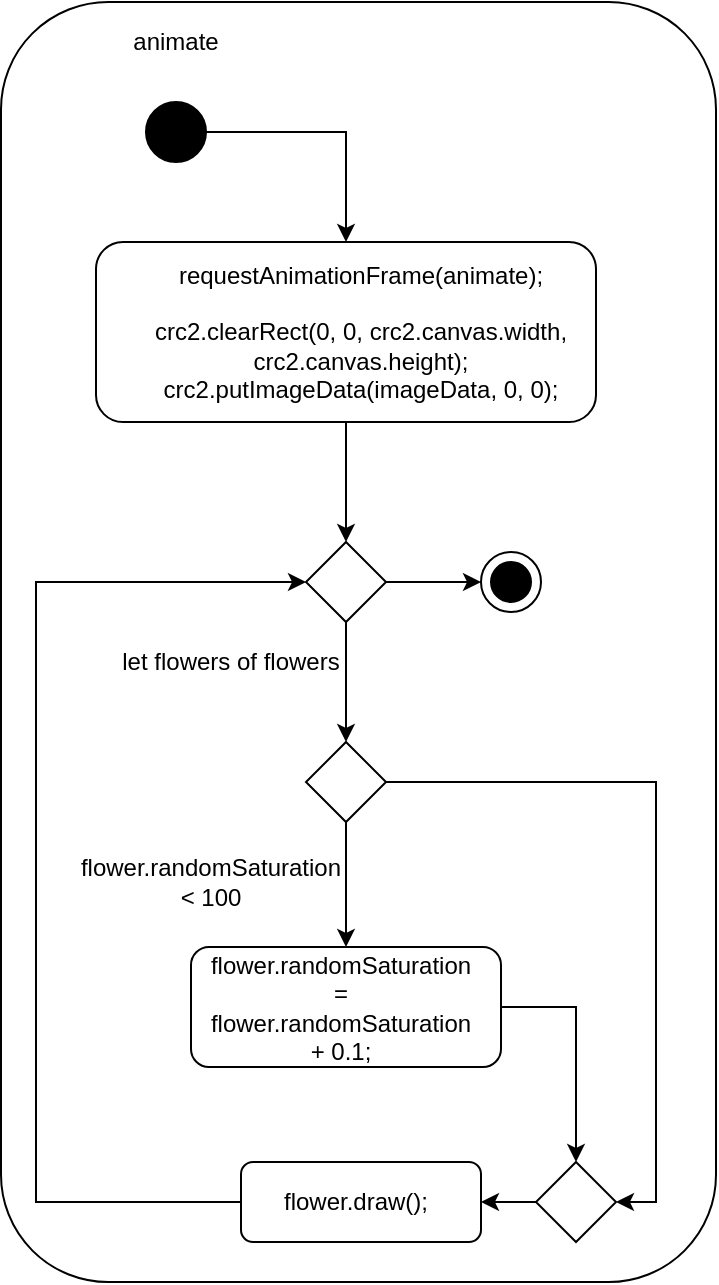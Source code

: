 <mxfile version="14.5.1" type="device"><diagram id="13Ri6-_VUV_9mxAk5tz0" name="Seite-1"><mxGraphModel dx="384" dy="856" grid="1" gridSize="10" guides="1" tooltips="1" connect="1" arrows="1" fold="1" page="1" pageScale="1" pageWidth="1654" pageHeight="1169" math="0" shadow="0"><root><mxCell id="0"/><mxCell id="1" parent="0"/><mxCell id="QyQHlXfHvK-BAZh7ZZts-29" value="" style="rounded=1;whiteSpace=wrap;html=1;fillColor=#FFFFFF;" vertex="1" parent="1"><mxGeometry x="32.5" y="100" width="357.5" height="640" as="geometry"/></mxCell><mxCell id="QyQHlXfHvK-BAZh7ZZts-1" value="animate" style="text;html=1;strokeColor=none;fillColor=none;align=center;verticalAlign=middle;whiteSpace=wrap;rounded=0;" vertex="1" parent="1"><mxGeometry x="100" y="110" width="40" height="20" as="geometry"/></mxCell><mxCell id="QyQHlXfHvK-BAZh7ZZts-5" style="edgeStyle=orthogonalEdgeStyle;rounded=0;orthogonalLoop=1;jettySize=auto;html=1;exitX=1;exitY=0.5;exitDx=0;exitDy=0;" edge="1" parent="1" source="QyQHlXfHvK-BAZh7ZZts-2" target="QyQHlXfHvK-BAZh7ZZts-3"><mxGeometry relative="1" as="geometry"/></mxCell><mxCell id="QyQHlXfHvK-BAZh7ZZts-2" value="" style="ellipse;whiteSpace=wrap;html=1;aspect=fixed;fillColor=#000000;" vertex="1" parent="1"><mxGeometry x="105" y="150" width="30" height="30" as="geometry"/></mxCell><mxCell id="QyQHlXfHvK-BAZh7ZZts-7" style="edgeStyle=orthogonalEdgeStyle;rounded=0;orthogonalLoop=1;jettySize=auto;html=1;exitX=0.5;exitY=1;exitDx=0;exitDy=0;entryX=0.5;entryY=0;entryDx=0;entryDy=0;" edge="1" parent="1" source="QyQHlXfHvK-BAZh7ZZts-3" target="QyQHlXfHvK-BAZh7ZZts-6"><mxGeometry relative="1" as="geometry"/></mxCell><mxCell id="QyQHlXfHvK-BAZh7ZZts-3" value="" style="rounded=1;whiteSpace=wrap;html=1;fillColor=#FFFFFF;" vertex="1" parent="1"><mxGeometry x="80" y="220" width="250" height="90" as="geometry"/></mxCell><mxCell id="QyQHlXfHvK-BAZh7ZZts-4" value="requestAnimationFrame(animate);&lt;br&gt;&lt;br&gt;crc2.clearRect(0, 0, crc2.canvas.width, crc2.canvas.height);&lt;br&gt;crc2.putImageData(imageData, 0, 0);" style="text;html=1;strokeColor=none;fillColor=none;align=center;verticalAlign=middle;whiteSpace=wrap;rounded=0;" vertex="1" parent="1"><mxGeometry x="100" y="240" width="225" height="50" as="geometry"/></mxCell><mxCell id="QyQHlXfHvK-BAZh7ZZts-12" style="edgeStyle=orthogonalEdgeStyle;rounded=0;orthogonalLoop=1;jettySize=auto;html=1;exitX=0.5;exitY=1;exitDx=0;exitDy=0;entryX=0.5;entryY=0;entryDx=0;entryDy=0;" edge="1" parent="1" source="QyQHlXfHvK-BAZh7ZZts-6" target="QyQHlXfHvK-BAZh7ZZts-11"><mxGeometry relative="1" as="geometry"/></mxCell><mxCell id="QyQHlXfHvK-BAZh7ZZts-28" style="edgeStyle=orthogonalEdgeStyle;rounded=0;orthogonalLoop=1;jettySize=auto;html=1;exitX=1;exitY=0.5;exitDx=0;exitDy=0;entryX=0;entryY=0.5;entryDx=0;entryDy=0;" edge="1" parent="1" source="QyQHlXfHvK-BAZh7ZZts-6" target="QyQHlXfHvK-BAZh7ZZts-25"><mxGeometry relative="1" as="geometry"/></mxCell><mxCell id="QyQHlXfHvK-BAZh7ZZts-6" value="" style="rhombus;whiteSpace=wrap;html=1;fillColor=#FFFFFF;" vertex="1" parent="1"><mxGeometry x="185" y="370" width="40" height="40" as="geometry"/></mxCell><mxCell id="QyQHlXfHvK-BAZh7ZZts-8" value="let flowers of flowers" style="text;html=1;strokeColor=none;fillColor=none;align=center;verticalAlign=middle;whiteSpace=wrap;rounded=0;" vertex="1" parent="1"><mxGeometry x="90" y="420" width="115" height="20" as="geometry"/></mxCell><mxCell id="QyQHlXfHvK-BAZh7ZZts-16" style="edgeStyle=orthogonalEdgeStyle;rounded=0;orthogonalLoop=1;jettySize=auto;html=1;exitX=0.5;exitY=1;exitDx=0;exitDy=0;entryX=0.5;entryY=0;entryDx=0;entryDy=0;" edge="1" parent="1" source="QyQHlXfHvK-BAZh7ZZts-11" target="QyQHlXfHvK-BAZh7ZZts-14"><mxGeometry relative="1" as="geometry"/></mxCell><mxCell id="QyQHlXfHvK-BAZh7ZZts-23" style="edgeStyle=orthogonalEdgeStyle;rounded=0;orthogonalLoop=1;jettySize=auto;html=1;exitX=1;exitY=0.5;exitDx=0;exitDy=0;entryX=1;entryY=0.5;entryDx=0;entryDy=0;" edge="1" parent="1" source="QyQHlXfHvK-BAZh7ZZts-11" target="QyQHlXfHvK-BAZh7ZZts-20"><mxGeometry relative="1" as="geometry"/></mxCell><mxCell id="QyQHlXfHvK-BAZh7ZZts-11" value="" style="rhombus;whiteSpace=wrap;html=1;fillColor=#FFFFFF;" vertex="1" parent="1"><mxGeometry x="185" y="470" width="40" height="40" as="geometry"/></mxCell><mxCell id="QyQHlXfHvK-BAZh7ZZts-13" value="flower.randomSaturation &amp;lt; 100" style="text;html=1;strokeColor=none;fillColor=none;align=center;verticalAlign=middle;whiteSpace=wrap;rounded=0;" vertex="1" parent="1"><mxGeometry x="70" y="530" width="135" height="20" as="geometry"/></mxCell><mxCell id="QyQHlXfHvK-BAZh7ZZts-21" style="edgeStyle=orthogonalEdgeStyle;rounded=0;orthogonalLoop=1;jettySize=auto;html=1;exitX=1;exitY=0.5;exitDx=0;exitDy=0;" edge="1" parent="1" source="QyQHlXfHvK-BAZh7ZZts-14" target="QyQHlXfHvK-BAZh7ZZts-20"><mxGeometry relative="1" as="geometry"/></mxCell><mxCell id="QyQHlXfHvK-BAZh7ZZts-14" value="" style="rounded=1;whiteSpace=wrap;html=1;fillColor=#FFFFFF;" vertex="1" parent="1"><mxGeometry x="127.5" y="572.5" width="155" height="60" as="geometry"/></mxCell><mxCell id="QyQHlXfHvK-BAZh7ZZts-15" value="flower.randomSaturation = flower.randomSaturation + 0.1;" style="text;html=1;strokeColor=none;fillColor=none;align=center;verticalAlign=middle;whiteSpace=wrap;rounded=0;" vertex="1" parent="1"><mxGeometry x="155" y="585" width="95" height="35" as="geometry"/></mxCell><mxCell id="QyQHlXfHvK-BAZh7ZZts-24" style="edgeStyle=orthogonalEdgeStyle;rounded=0;orthogonalLoop=1;jettySize=auto;html=1;exitX=0;exitY=0.5;exitDx=0;exitDy=0;entryX=0;entryY=0.5;entryDx=0;entryDy=0;" edge="1" parent="1" source="QyQHlXfHvK-BAZh7ZZts-17" target="QyQHlXfHvK-BAZh7ZZts-6"><mxGeometry relative="1" as="geometry"><Array as="points"><mxPoint x="50" y="700"/><mxPoint x="50" y="390"/></Array></mxGeometry></mxCell><mxCell id="QyQHlXfHvK-BAZh7ZZts-17" value="" style="rounded=1;whiteSpace=wrap;html=1;fillColor=#FFFFFF;" vertex="1" parent="1"><mxGeometry x="152.5" y="680" width="120" height="40" as="geometry"/></mxCell><mxCell id="QyQHlXfHvK-BAZh7ZZts-18" value="flower.draw();" style="text;html=1;strokeColor=none;fillColor=none;align=center;verticalAlign=middle;whiteSpace=wrap;rounded=0;" vertex="1" parent="1"><mxGeometry x="160" y="690" width="100" height="20" as="geometry"/></mxCell><mxCell id="QyQHlXfHvK-BAZh7ZZts-22" style="edgeStyle=orthogonalEdgeStyle;rounded=0;orthogonalLoop=1;jettySize=auto;html=1;exitX=0;exitY=0.5;exitDx=0;exitDy=0;entryX=1;entryY=0.5;entryDx=0;entryDy=0;" edge="1" parent="1" source="QyQHlXfHvK-BAZh7ZZts-20" target="QyQHlXfHvK-BAZh7ZZts-17"><mxGeometry relative="1" as="geometry"/></mxCell><mxCell id="QyQHlXfHvK-BAZh7ZZts-20" value="" style="rhombus;whiteSpace=wrap;html=1;fillColor=#FFFFFF;" vertex="1" parent="1"><mxGeometry x="300" y="680" width="40" height="40" as="geometry"/></mxCell><mxCell id="QyQHlXfHvK-BAZh7ZZts-25" value="" style="ellipse;whiteSpace=wrap;html=1;aspect=fixed;fillColor=#FFFFFF;" vertex="1" parent="1"><mxGeometry x="272.5" y="375" width="30" height="30" as="geometry"/></mxCell><mxCell id="QyQHlXfHvK-BAZh7ZZts-26" value="" style="ellipse;whiteSpace=wrap;html=1;aspect=fixed;fillColor=#000000;" vertex="1" parent="1"><mxGeometry x="277.5" y="380" width="20" height="20" as="geometry"/></mxCell></root></mxGraphModel></diagram></mxfile>